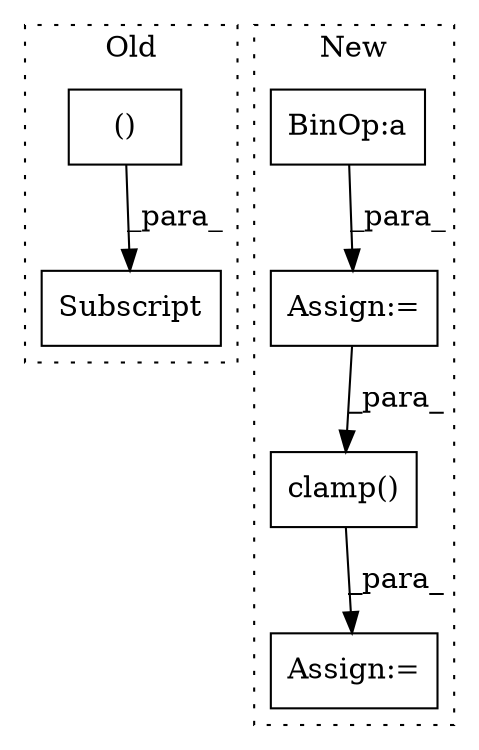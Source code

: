 digraph G {
subgraph cluster0 {
1 [label="()" a="54" s="5558" l="3" shape="box"];
6 [label="Subscript" a="63" s="5533,0" l="29,0" shape="box"];
label = "Old";
style="dotted";
}
subgraph cluster1 {
2 [label="clamp()" a="75" s="5835,5875" l="12,8" shape="box"];
3 [label="Assign:=" a="68" s="5822" l="3" shape="box"];
4 [label="Assign:=" a="68" s="5622" l="3" shape="box"];
5 [label="BinOp:a" a="82" s="5648" l="3" shape="box"];
label = "New";
style="dotted";
}
1 -> 6 [label="_para_"];
2 -> 3 [label="_para_"];
4 -> 2 [label="_para_"];
5 -> 4 [label="_para_"];
}